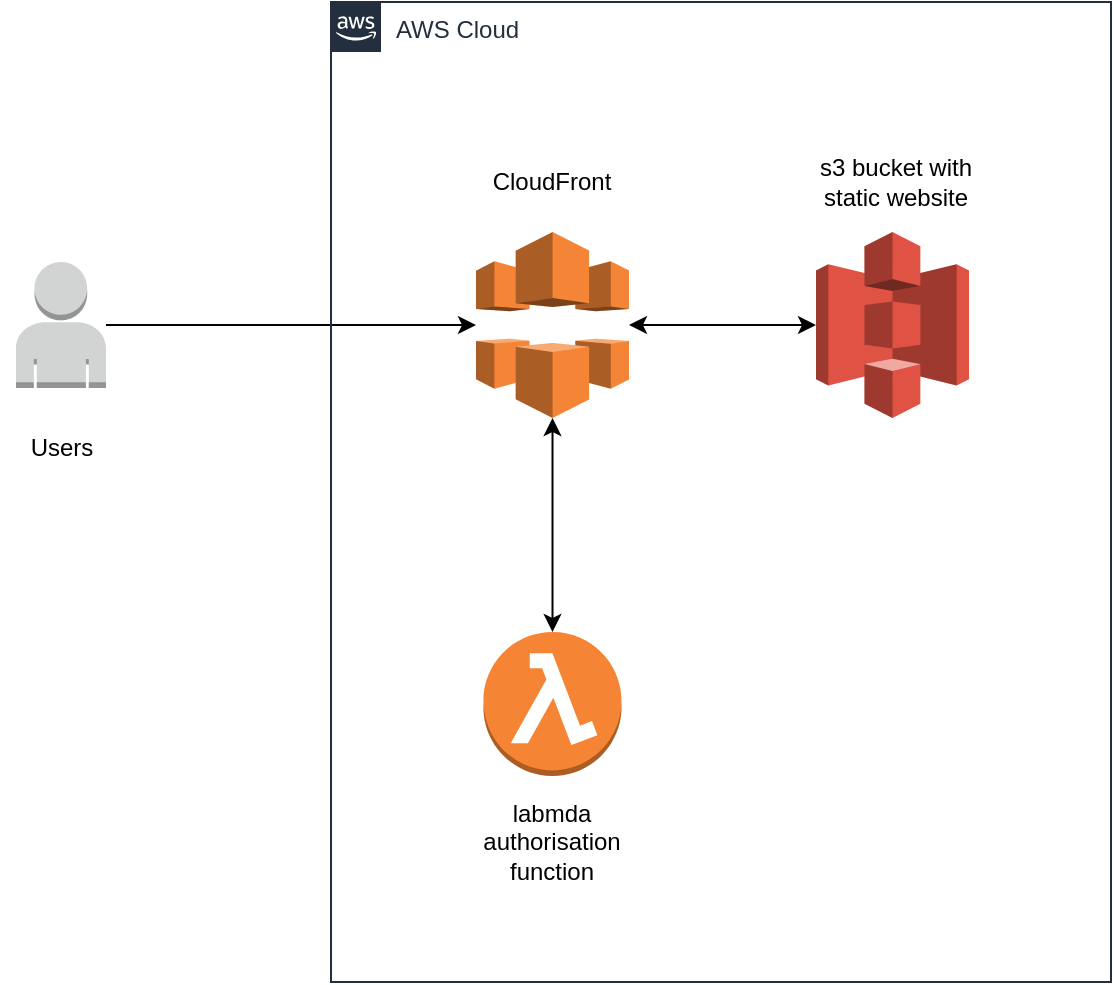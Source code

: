 <mxfile version="20.5.3" type="device"><diagram id="4oFHUTmoF1zDQJH393aW" name="Page-1"><mxGraphModel dx="1234" dy="824" grid="1" gridSize="10" guides="1" tooltips="1" connect="1" arrows="1" fold="1" page="1" pageScale="1" pageWidth="827" pageHeight="1169" math="0" shadow="0"><root><mxCell id="0"/><mxCell id="1" parent="0"/><mxCell id="LPP1IPU0OYYGbbNSzz8i-1" value="" style="outlineConnect=0;dashed=0;verticalLabelPosition=bottom;verticalAlign=top;align=center;html=1;shape=mxgraph.aws3.user;fillColor=#D2D3D3;gradientColor=none;" vertex="1" parent="1"><mxGeometry x="90" y="225" width="45" height="63" as="geometry"/></mxCell><mxCell id="LPP1IPU0OYYGbbNSzz8i-2" value="" style="outlineConnect=0;dashed=0;verticalLabelPosition=bottom;verticalAlign=top;align=center;html=1;shape=mxgraph.aws3.cloudfront;fillColor=#F58536;gradientColor=none;" vertex="1" parent="1"><mxGeometry x="320" y="210" width="76.5" height="93" as="geometry"/></mxCell><mxCell id="LPP1IPU0OYYGbbNSzz8i-3" value="" style="outlineConnect=0;dashed=0;verticalLabelPosition=bottom;verticalAlign=top;align=center;html=1;shape=mxgraph.aws3.s3;fillColor=#E05243;gradientColor=none;" vertex="1" parent="1"><mxGeometry x="490" y="210" width="76.5" height="93" as="geometry"/></mxCell><mxCell id="LPP1IPU0OYYGbbNSzz8i-7" value="" style="outlineConnect=0;dashed=0;verticalLabelPosition=bottom;verticalAlign=top;align=center;html=1;shape=mxgraph.aws3.lambda_function;fillColor=#F58534;gradientColor=none;" vertex="1" parent="1"><mxGeometry x="323.75" y="410" width="69" height="72" as="geometry"/></mxCell><mxCell id="LPP1IPU0OYYGbbNSzz8i-8" value="" style="endArrow=classic;html=1;rounded=0;" edge="1" parent="1" source="LPP1IPU0OYYGbbNSzz8i-1" target="LPP1IPU0OYYGbbNSzz8i-2"><mxGeometry width="50" height="50" relative="1" as="geometry"><mxPoint x="390" y="450" as="sourcePoint"/><mxPoint x="260" y="282.124" as="targetPoint"/></mxGeometry></mxCell><mxCell id="LPP1IPU0OYYGbbNSzz8i-9" value="" style="endArrow=classic;html=1;rounded=0;strokeColor=none;startArrow=classic;startFill=1;" edge="1" parent="1" source="LPP1IPU0OYYGbbNSzz8i-2" target="LPP1IPU0OYYGbbNSzz8i-7"><mxGeometry width="50" height="50" relative="1" as="geometry"><mxPoint x="390" y="450" as="sourcePoint"/><mxPoint x="440" y="400" as="targetPoint"/></mxGeometry></mxCell><mxCell id="LPP1IPU0OYYGbbNSzz8i-10" value="" style="endArrow=classic;startArrow=classic;html=1;rounded=0;" edge="1" parent="1" source="LPP1IPU0OYYGbbNSzz8i-7" target="LPP1IPU0OYYGbbNSzz8i-2"><mxGeometry width="50" height="50" relative="1" as="geometry"><mxPoint x="260" y="380" as="sourcePoint"/><mxPoint x="310" y="330" as="targetPoint"/></mxGeometry></mxCell><mxCell id="LPP1IPU0OYYGbbNSzz8i-11" value="" style="endArrow=classic;startArrow=classic;html=1;rounded=0;" edge="1" parent="1" source="LPP1IPU0OYYGbbNSzz8i-2" target="LPP1IPU0OYYGbbNSzz8i-3"><mxGeometry width="50" height="50" relative="1" as="geometry"><mxPoint x="440" y="210" as="sourcePoint"/><mxPoint x="490" y="160" as="targetPoint"/></mxGeometry></mxCell><mxCell id="LPP1IPU0OYYGbbNSzz8i-12" value="Users" style="text;html=1;strokeColor=none;fillColor=none;align=center;verticalAlign=middle;whiteSpace=wrap;rounded=0;" vertex="1" parent="1"><mxGeometry x="82.5" y="303" width="60" height="30" as="geometry"/></mxCell><mxCell id="LPP1IPU0OYYGbbNSzz8i-13" value="CloudFront" style="text;html=1;strokeColor=none;fillColor=none;align=center;verticalAlign=middle;whiteSpace=wrap;rounded=0;" vertex="1" parent="1"><mxGeometry x="328.25" y="170" width="60" height="30" as="geometry"/></mxCell><mxCell id="LPP1IPU0OYYGbbNSzz8i-14" value="s3 bucket with static website" style="text;html=1;strokeColor=none;fillColor=none;align=center;verticalAlign=middle;whiteSpace=wrap;rounded=0;" vertex="1" parent="1"><mxGeometry x="480" y="170" width="100" height="30" as="geometry"/></mxCell><mxCell id="LPP1IPU0OYYGbbNSzz8i-15" value="labmda authorisation function" style="text;html=1;strokeColor=none;fillColor=none;align=center;verticalAlign=middle;whiteSpace=wrap;rounded=0;" vertex="1" parent="1"><mxGeometry x="328.25" y="500" width="60" height="30" as="geometry"/></mxCell><mxCell id="LPP1IPU0OYYGbbNSzz8i-20" value="AWS Cloud" style="points=[[0,0],[0.25,0],[0.5,0],[0.75,0],[1,0],[1,0.25],[1,0.5],[1,0.75],[1,1],[0.75,1],[0.5,1],[0.25,1],[0,1],[0,0.75],[0,0.5],[0,0.25]];outlineConnect=0;gradientColor=none;html=1;whiteSpace=wrap;fontSize=12;fontStyle=0;container=1;pointerEvents=0;collapsible=0;recursiveResize=0;shape=mxgraph.aws4.group;grIcon=mxgraph.aws4.group_aws_cloud_alt;strokeColor=#232F3E;fillColor=none;verticalAlign=top;align=left;spacingLeft=30;fontColor=#232F3E;dashed=0;" vertex="1" parent="1"><mxGeometry x="247.5" y="95" width="390" height="490" as="geometry"/></mxCell></root></mxGraphModel></diagram></mxfile>
